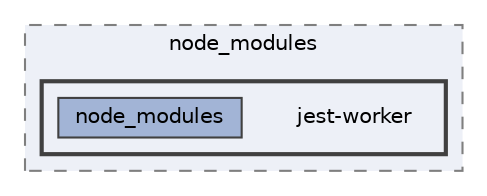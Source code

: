 digraph "pkiclassroomrescheduler/src/main/frontend/node_modules/jest-worker"
{
 // LATEX_PDF_SIZE
  bgcolor="transparent";
  edge [fontname=Helvetica,fontsize=10,labelfontname=Helvetica,labelfontsize=10];
  node [fontname=Helvetica,fontsize=10,shape=box,height=0.2,width=0.4];
  compound=true
  subgraph clusterdir_72953eda66ccb3a2722c28e1c3e6c23b {
    graph [ bgcolor="#edf0f7", pencolor="grey50", label="node_modules", fontname=Helvetica,fontsize=10 style="filled,dashed", URL="dir_72953eda66ccb3a2722c28e1c3e6c23b.html",tooltip=""]
  subgraph clusterdir_5fb7eae53765423b1b3c8c01261ea382 {
    graph [ bgcolor="#edf0f7", pencolor="grey25", label="", fontname=Helvetica,fontsize=10 style="filled,bold", URL="dir_5fb7eae53765423b1b3c8c01261ea382.html",tooltip=""]
    dir_5fb7eae53765423b1b3c8c01261ea382 [shape=plaintext, label="jest-worker"];
  dir_1083e551c8e8521c4b118ccc933bd824 [label="node_modules", fillcolor="#a2b4d6", color="grey25", style="filled", URL="dir_1083e551c8e8521c4b118ccc933bd824.html",tooltip=""];
  }
  }
}
